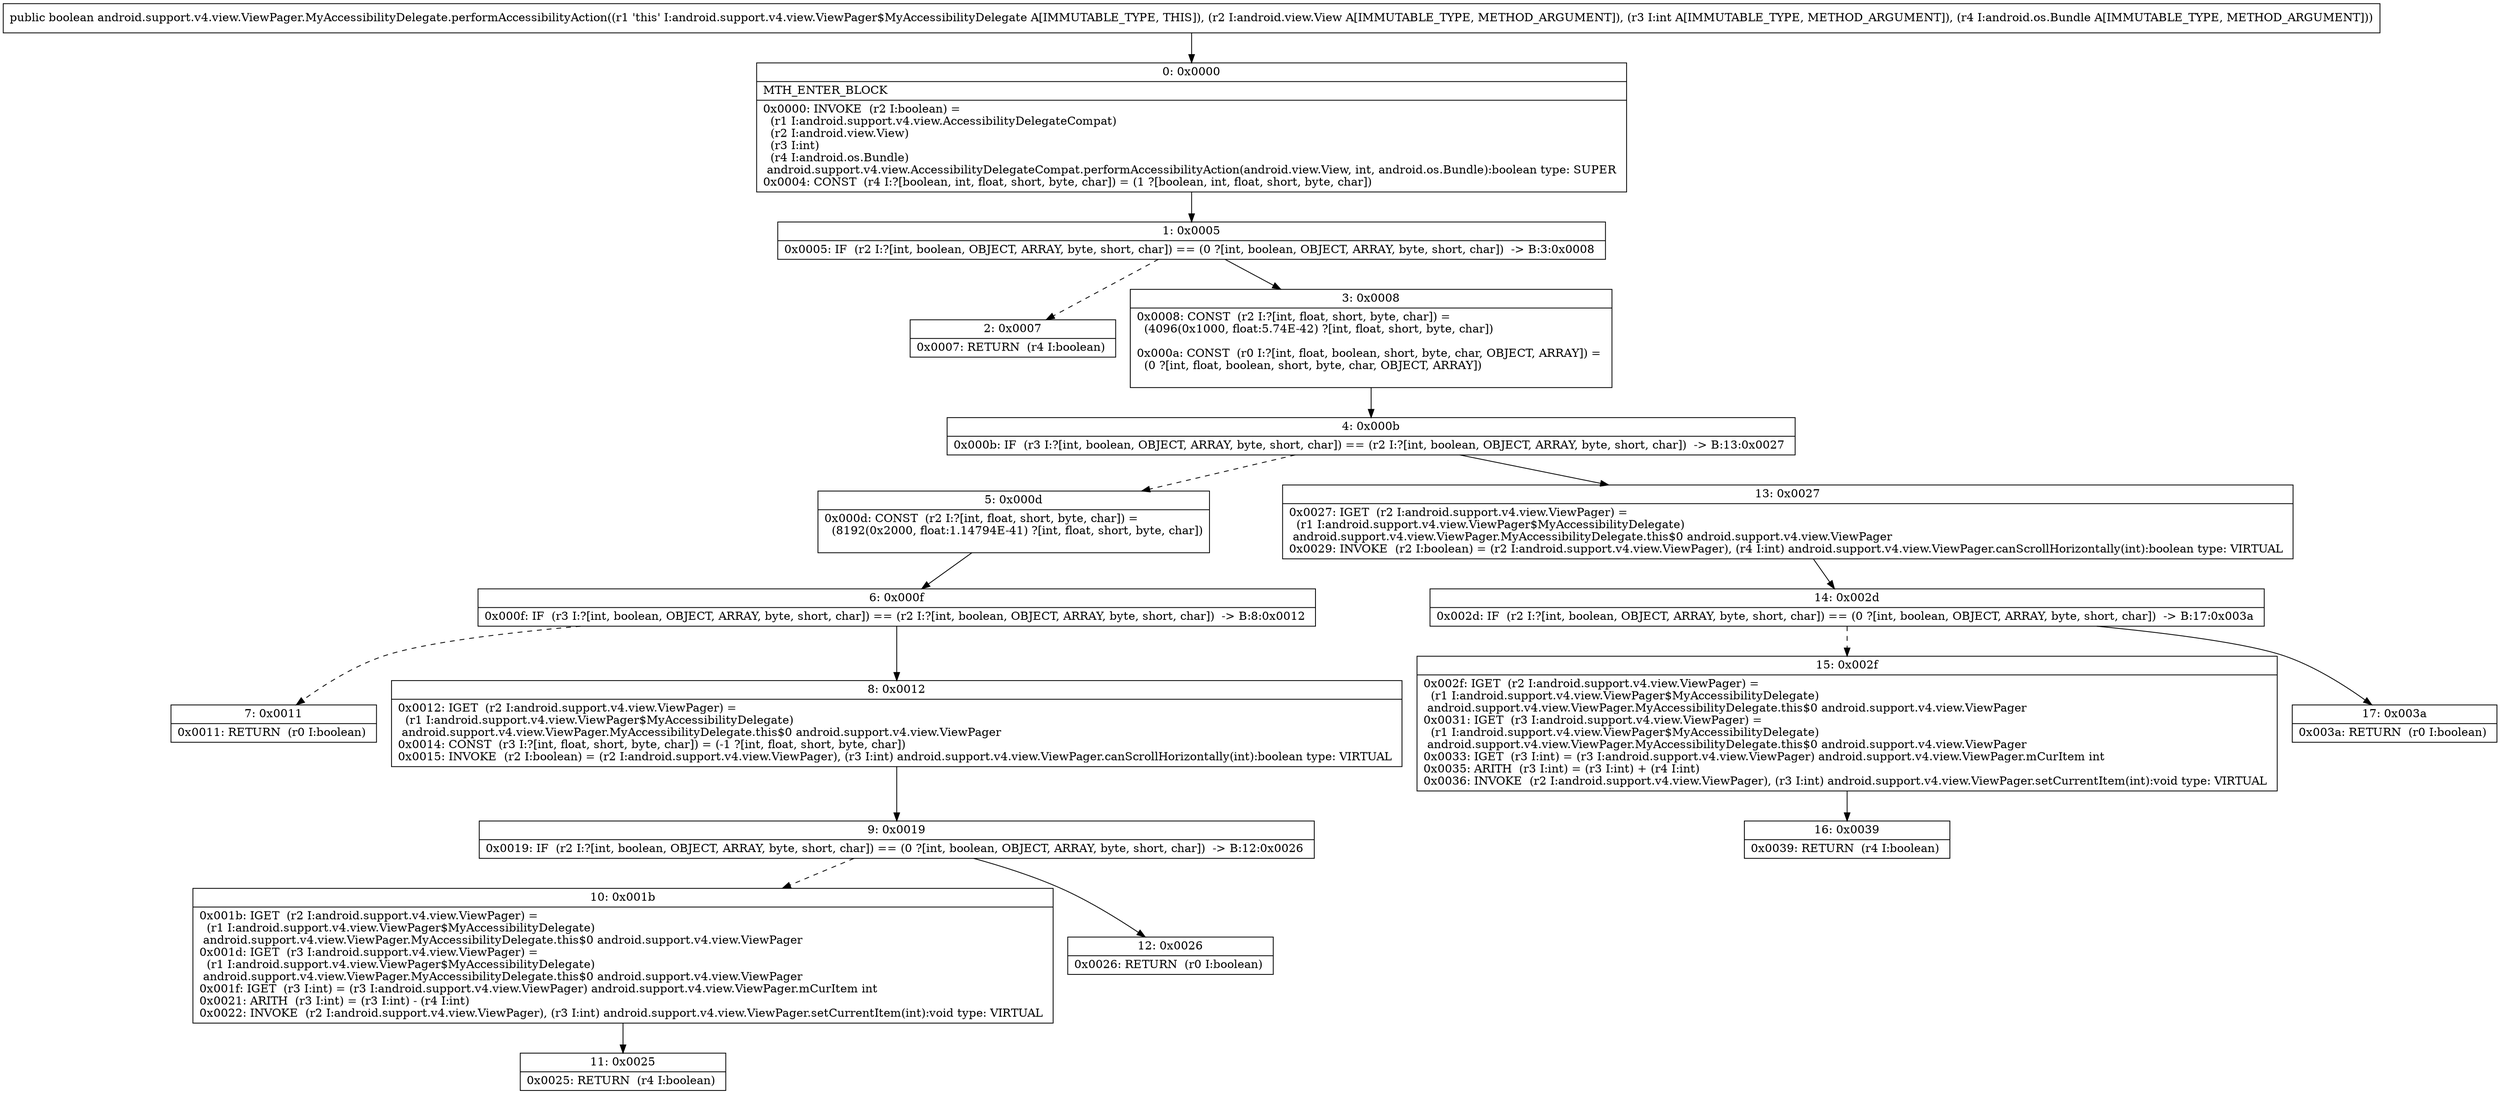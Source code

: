 digraph "CFG forandroid.support.v4.view.ViewPager.MyAccessibilityDelegate.performAccessibilityAction(Landroid\/view\/View;ILandroid\/os\/Bundle;)Z" {
Node_0 [shape=record,label="{0\:\ 0x0000|MTH_ENTER_BLOCK\l|0x0000: INVOKE  (r2 I:boolean) = \l  (r1 I:android.support.v4.view.AccessibilityDelegateCompat)\l  (r2 I:android.view.View)\l  (r3 I:int)\l  (r4 I:android.os.Bundle)\l android.support.v4.view.AccessibilityDelegateCompat.performAccessibilityAction(android.view.View, int, android.os.Bundle):boolean type: SUPER \l0x0004: CONST  (r4 I:?[boolean, int, float, short, byte, char]) = (1 ?[boolean, int, float, short, byte, char]) \l}"];
Node_1 [shape=record,label="{1\:\ 0x0005|0x0005: IF  (r2 I:?[int, boolean, OBJECT, ARRAY, byte, short, char]) == (0 ?[int, boolean, OBJECT, ARRAY, byte, short, char])  \-\> B:3:0x0008 \l}"];
Node_2 [shape=record,label="{2\:\ 0x0007|0x0007: RETURN  (r4 I:boolean) \l}"];
Node_3 [shape=record,label="{3\:\ 0x0008|0x0008: CONST  (r2 I:?[int, float, short, byte, char]) = \l  (4096(0x1000, float:5.74E\-42) ?[int, float, short, byte, char])\l \l0x000a: CONST  (r0 I:?[int, float, boolean, short, byte, char, OBJECT, ARRAY]) = \l  (0 ?[int, float, boolean, short, byte, char, OBJECT, ARRAY])\l \l}"];
Node_4 [shape=record,label="{4\:\ 0x000b|0x000b: IF  (r3 I:?[int, boolean, OBJECT, ARRAY, byte, short, char]) == (r2 I:?[int, boolean, OBJECT, ARRAY, byte, short, char])  \-\> B:13:0x0027 \l}"];
Node_5 [shape=record,label="{5\:\ 0x000d|0x000d: CONST  (r2 I:?[int, float, short, byte, char]) = \l  (8192(0x2000, float:1.14794E\-41) ?[int, float, short, byte, char])\l \l}"];
Node_6 [shape=record,label="{6\:\ 0x000f|0x000f: IF  (r3 I:?[int, boolean, OBJECT, ARRAY, byte, short, char]) == (r2 I:?[int, boolean, OBJECT, ARRAY, byte, short, char])  \-\> B:8:0x0012 \l}"];
Node_7 [shape=record,label="{7\:\ 0x0011|0x0011: RETURN  (r0 I:boolean) \l}"];
Node_8 [shape=record,label="{8\:\ 0x0012|0x0012: IGET  (r2 I:android.support.v4.view.ViewPager) = \l  (r1 I:android.support.v4.view.ViewPager$MyAccessibilityDelegate)\l android.support.v4.view.ViewPager.MyAccessibilityDelegate.this$0 android.support.v4.view.ViewPager \l0x0014: CONST  (r3 I:?[int, float, short, byte, char]) = (\-1 ?[int, float, short, byte, char]) \l0x0015: INVOKE  (r2 I:boolean) = (r2 I:android.support.v4.view.ViewPager), (r3 I:int) android.support.v4.view.ViewPager.canScrollHorizontally(int):boolean type: VIRTUAL \l}"];
Node_9 [shape=record,label="{9\:\ 0x0019|0x0019: IF  (r2 I:?[int, boolean, OBJECT, ARRAY, byte, short, char]) == (0 ?[int, boolean, OBJECT, ARRAY, byte, short, char])  \-\> B:12:0x0026 \l}"];
Node_10 [shape=record,label="{10\:\ 0x001b|0x001b: IGET  (r2 I:android.support.v4.view.ViewPager) = \l  (r1 I:android.support.v4.view.ViewPager$MyAccessibilityDelegate)\l android.support.v4.view.ViewPager.MyAccessibilityDelegate.this$0 android.support.v4.view.ViewPager \l0x001d: IGET  (r3 I:android.support.v4.view.ViewPager) = \l  (r1 I:android.support.v4.view.ViewPager$MyAccessibilityDelegate)\l android.support.v4.view.ViewPager.MyAccessibilityDelegate.this$0 android.support.v4.view.ViewPager \l0x001f: IGET  (r3 I:int) = (r3 I:android.support.v4.view.ViewPager) android.support.v4.view.ViewPager.mCurItem int \l0x0021: ARITH  (r3 I:int) = (r3 I:int) \- (r4 I:int) \l0x0022: INVOKE  (r2 I:android.support.v4.view.ViewPager), (r3 I:int) android.support.v4.view.ViewPager.setCurrentItem(int):void type: VIRTUAL \l}"];
Node_11 [shape=record,label="{11\:\ 0x0025|0x0025: RETURN  (r4 I:boolean) \l}"];
Node_12 [shape=record,label="{12\:\ 0x0026|0x0026: RETURN  (r0 I:boolean) \l}"];
Node_13 [shape=record,label="{13\:\ 0x0027|0x0027: IGET  (r2 I:android.support.v4.view.ViewPager) = \l  (r1 I:android.support.v4.view.ViewPager$MyAccessibilityDelegate)\l android.support.v4.view.ViewPager.MyAccessibilityDelegate.this$0 android.support.v4.view.ViewPager \l0x0029: INVOKE  (r2 I:boolean) = (r2 I:android.support.v4.view.ViewPager), (r4 I:int) android.support.v4.view.ViewPager.canScrollHorizontally(int):boolean type: VIRTUAL \l}"];
Node_14 [shape=record,label="{14\:\ 0x002d|0x002d: IF  (r2 I:?[int, boolean, OBJECT, ARRAY, byte, short, char]) == (0 ?[int, boolean, OBJECT, ARRAY, byte, short, char])  \-\> B:17:0x003a \l}"];
Node_15 [shape=record,label="{15\:\ 0x002f|0x002f: IGET  (r2 I:android.support.v4.view.ViewPager) = \l  (r1 I:android.support.v4.view.ViewPager$MyAccessibilityDelegate)\l android.support.v4.view.ViewPager.MyAccessibilityDelegate.this$0 android.support.v4.view.ViewPager \l0x0031: IGET  (r3 I:android.support.v4.view.ViewPager) = \l  (r1 I:android.support.v4.view.ViewPager$MyAccessibilityDelegate)\l android.support.v4.view.ViewPager.MyAccessibilityDelegate.this$0 android.support.v4.view.ViewPager \l0x0033: IGET  (r3 I:int) = (r3 I:android.support.v4.view.ViewPager) android.support.v4.view.ViewPager.mCurItem int \l0x0035: ARITH  (r3 I:int) = (r3 I:int) + (r4 I:int) \l0x0036: INVOKE  (r2 I:android.support.v4.view.ViewPager), (r3 I:int) android.support.v4.view.ViewPager.setCurrentItem(int):void type: VIRTUAL \l}"];
Node_16 [shape=record,label="{16\:\ 0x0039|0x0039: RETURN  (r4 I:boolean) \l}"];
Node_17 [shape=record,label="{17\:\ 0x003a|0x003a: RETURN  (r0 I:boolean) \l}"];
MethodNode[shape=record,label="{public boolean android.support.v4.view.ViewPager.MyAccessibilityDelegate.performAccessibilityAction((r1 'this' I:android.support.v4.view.ViewPager$MyAccessibilityDelegate A[IMMUTABLE_TYPE, THIS]), (r2 I:android.view.View A[IMMUTABLE_TYPE, METHOD_ARGUMENT]), (r3 I:int A[IMMUTABLE_TYPE, METHOD_ARGUMENT]), (r4 I:android.os.Bundle A[IMMUTABLE_TYPE, METHOD_ARGUMENT])) }"];
MethodNode -> Node_0;
Node_0 -> Node_1;
Node_1 -> Node_2[style=dashed];
Node_1 -> Node_3;
Node_3 -> Node_4;
Node_4 -> Node_5[style=dashed];
Node_4 -> Node_13;
Node_5 -> Node_6;
Node_6 -> Node_7[style=dashed];
Node_6 -> Node_8;
Node_8 -> Node_9;
Node_9 -> Node_10[style=dashed];
Node_9 -> Node_12;
Node_10 -> Node_11;
Node_13 -> Node_14;
Node_14 -> Node_15[style=dashed];
Node_14 -> Node_17;
Node_15 -> Node_16;
}

